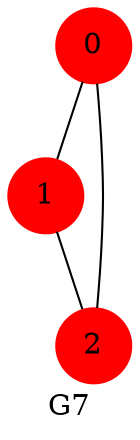 strict graph G7 {
	graph [label=G7];
	node [color=red,
		shape=circle,
		style=filled
	];
	0 -- 1;
	0 -- 2;
	1 -- 2;
}
